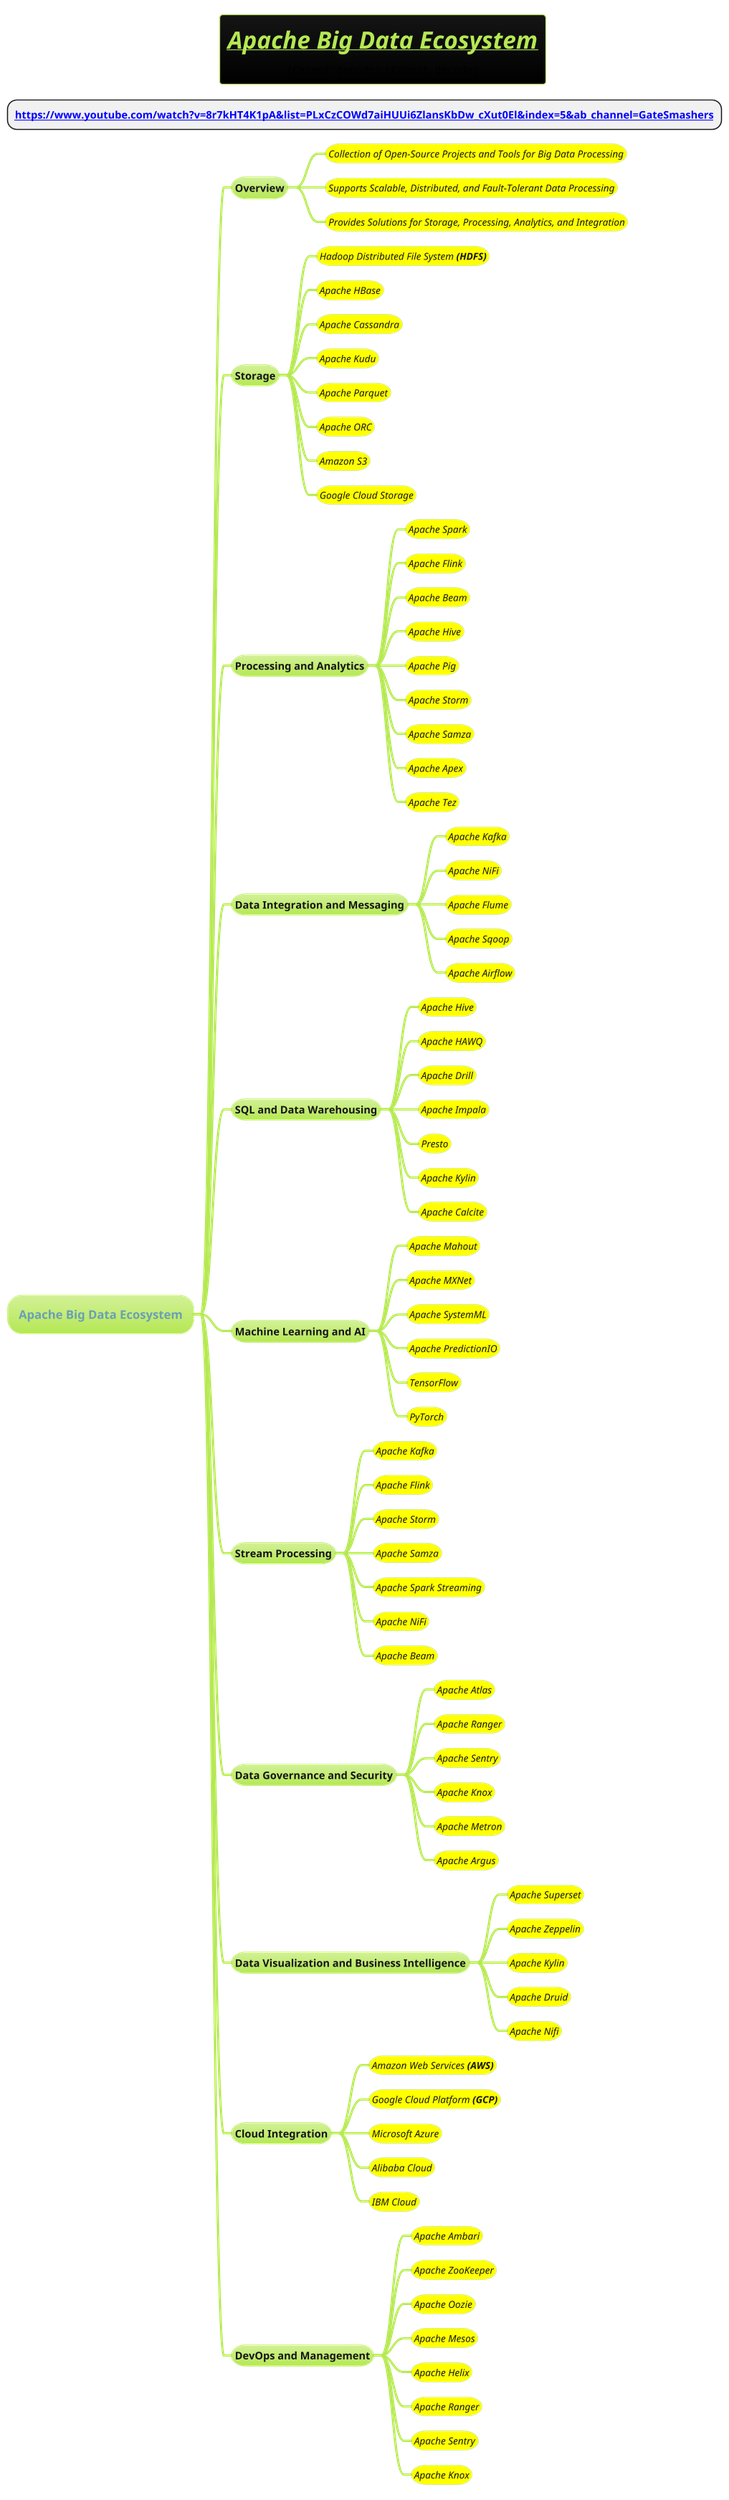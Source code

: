 @startmindmap

title =<i>__Apache Big Data Ecosystem__\n<img:images/img_5.png{scale=.65}> <img:images/hadoop-ecosystem-timeline.png{scale=.7}>
* **[[https://www.youtube.com/watch?v=8r7kHT4K1pA&list=PLxCzCOWd7aiHUUi6ZlansKbDw_cXut0El&index=5&ab_channel=GateSmashers]]**
!theme hacker

* Apache Big Data Ecosystem
** Overview
***[#yellow] ====<size:13>Collection of Open-Source Projects and Tools for Big Data Processing
***[#yellow] ====<size:13>Supports Scalable, Distributed, and Fault-Tolerant Data Processing
***[#yellow] ====<size:13>Provides Solutions for Storage, Processing, Analytics, and Integration

** Storage
***[#yellow] ====<size:13>Hadoop Distributed File System **(HDFS)**
***[#yellow] ====<size:13>Apache HBase
***[#yellow] ====<size:13>Apache Cassandra
***[#yellow] ====<size:13>Apache Kudu
***[#yellow] ====<size:13>Apache Parquet
***[#yellow] ====<size:13>Apache ORC
***[#yellow] ====<size:13>Amazon S3
***[#yellow] ====<size:13>Google Cloud Storage

** Processing and Analytics
***[#yellow] ====<size:13>Apache Spark
***[#yellow] ====<size:13>Apache Flink
***[#yellow] ====<size:13>Apache Beam
***[#yellow] ====<size:13>Apache Hive
***[#yellow] ====<size:13>Apache Pig
***[#yellow] ====<size:13>Apache Storm
***[#yellow] ====<size:13>Apache Samza
***[#yellow] ====<size:13>Apache Apex
***[#yellow] ====<size:13>Apache Tez

** Data Integration and Messaging
***[#yellow] ====<size:13>Apache Kafka
***[#yellow] ====<size:13>Apache NiFi
***[#yellow] ====<size:13>Apache Flume
***[#yellow] ====<size:13>Apache Sqoop
***[#yellow] ====<size:13>Apache Airflow

** SQL and Data Warehousing
***[#yellow] ====<size:13>Apache Hive
***[#yellow] ====<size:13>Apache HAWQ
***[#yellow] ====<size:13>Apache Drill
***[#yellow] ====<size:13>Apache Impala
***[#yellow] ====<size:13>Presto
***[#yellow] ====<size:13>Apache Kylin
***[#yellow] ====<size:13>Apache Calcite

** Machine Learning and AI
***[#yellow] ====<size:13>Apache Mahout
***[#yellow] ====<size:13>Apache MXNet
***[#yellow] ====<size:13>Apache SystemML
***[#yellow] ====<size:13>Apache PredictionIO
***[#yellow] ====<size:13>TensorFlow
***[#yellow] ====<size:13>PyTorch

** Stream Processing
***[#yellow] ====<size:13>Apache Kafka
***[#yellow] ====<size:13>Apache Flink
***[#yellow] ====<size:13>Apache Storm
***[#yellow] ====<size:13>Apache Samza
***[#yellow] ====<size:13>Apache Spark Streaming
***[#yellow] ====<size:13>Apache NiFi
***[#yellow] ====<size:13>Apache Beam

** Data Governance and Security
***[#yellow] ====<size:13>Apache Atlas
***[#yellow] ====<size:13>Apache Ranger
***[#yellow] ====<size:13>Apache Sentry
***[#yellow] ====<size:13>Apache Knox
***[#yellow] ====<size:13>Apache Metron
***[#yellow] ====<size:13>Apache Argus

** Data Visualization and Business Intelligence
***[#yellow] ====<size:13>Apache Superset
***[#yellow] ====<size:13>Apache Zeppelin
***[#yellow] ====<size:13>Apache Kylin
***[#yellow] ====<size:13>Apache Druid
***[#yellow] ====<size:13>Apache Nifi

** Cloud Integration
***[#yellow] ====<size:13>Amazon Web Services **(AWS)**
***[#yellow] ====<size:13>Google Cloud Platform **(GCP)**
***[#yellow] ====<size:13>Microsoft Azure
***[#yellow] ====<size:13>Alibaba Cloud
***[#yellow] ====<size:13>IBM Cloud

** DevOps and Management
***[#yellow] ====<size:13>Apache Ambari
***[#yellow] ====<size:13>Apache ZooKeeper
***[#yellow] ====<size:13>Apache Oozie
***[#yellow] ====<size:13>Apache Mesos
***[#yellow] ====<size:13>Apache Helix
***[#yellow] ====<size:13>Apache Ranger
***[#yellow] ====<size:13>Apache Sentry
***[#yellow] ====<size:13>Apache Knox

@endmindmap
